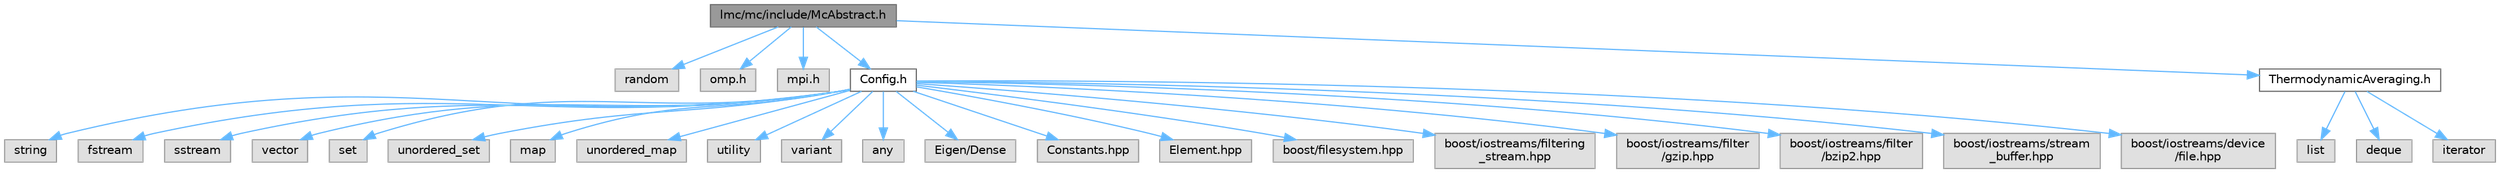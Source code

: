 digraph "lmc/mc/include/McAbstract.h"
{
 // LATEX_PDF_SIZE
  bgcolor="transparent";
  edge [fontname=Helvetica,fontsize=10,labelfontname=Helvetica,labelfontsize=10];
  node [fontname=Helvetica,fontsize=10,shape=box,height=0.2,width=0.4];
  Node1 [id="Node000001",label="lmc/mc/include/McAbstract.h",height=0.2,width=0.4,color="gray40", fillcolor="grey60", style="filled", fontcolor="black",tooltip="File for Monte Carlo Abstract class declaration."];
  Node1 -> Node2 [id="edge1_Node000001_Node000002",color="steelblue1",style="solid",tooltip=" "];
  Node2 [id="Node000002",label="random",height=0.2,width=0.4,color="grey60", fillcolor="#E0E0E0", style="filled",tooltip=" "];
  Node1 -> Node3 [id="edge2_Node000001_Node000003",color="steelblue1",style="solid",tooltip=" "];
  Node3 [id="Node000003",label="omp.h",height=0.2,width=0.4,color="grey60", fillcolor="#E0E0E0", style="filled",tooltip=" "];
  Node1 -> Node4 [id="edge3_Node000001_Node000004",color="steelblue1",style="solid",tooltip=" "];
  Node4 [id="Node000004",label="mpi.h",height=0.2,width=0.4,color="grey60", fillcolor="#E0E0E0", style="filled",tooltip=" "];
  Node1 -> Node5 [id="edge4_Node000001_Node000005",color="steelblue1",style="solid",tooltip=" "];
  Node5 [id="Node000005",label="Config.h",height=0.2,width=0.4,color="grey40", fillcolor="white", style="filled",URL="$Config_8h.html",tooltip="File for the Config class definition."];
  Node5 -> Node6 [id="edge5_Node000005_Node000006",color="steelblue1",style="solid",tooltip=" "];
  Node6 [id="Node000006",label="string",height=0.2,width=0.4,color="grey60", fillcolor="#E0E0E0", style="filled",tooltip=" "];
  Node5 -> Node7 [id="edge6_Node000005_Node000007",color="steelblue1",style="solid",tooltip=" "];
  Node7 [id="Node000007",label="fstream",height=0.2,width=0.4,color="grey60", fillcolor="#E0E0E0", style="filled",tooltip=" "];
  Node5 -> Node8 [id="edge7_Node000005_Node000008",color="steelblue1",style="solid",tooltip=" "];
  Node8 [id="Node000008",label="sstream",height=0.2,width=0.4,color="grey60", fillcolor="#E0E0E0", style="filled",tooltip=" "];
  Node5 -> Node9 [id="edge8_Node000005_Node000009",color="steelblue1",style="solid",tooltip=" "];
  Node9 [id="Node000009",label="vector",height=0.2,width=0.4,color="grey60", fillcolor="#E0E0E0", style="filled",tooltip=" "];
  Node5 -> Node10 [id="edge9_Node000005_Node000010",color="steelblue1",style="solid",tooltip=" "];
  Node10 [id="Node000010",label="set",height=0.2,width=0.4,color="grey60", fillcolor="#E0E0E0", style="filled",tooltip=" "];
  Node5 -> Node11 [id="edge10_Node000005_Node000011",color="steelblue1",style="solid",tooltip=" "];
  Node11 [id="Node000011",label="unordered_set",height=0.2,width=0.4,color="grey60", fillcolor="#E0E0E0", style="filled",tooltip=" "];
  Node5 -> Node12 [id="edge11_Node000005_Node000012",color="steelblue1",style="solid",tooltip=" "];
  Node12 [id="Node000012",label="map",height=0.2,width=0.4,color="grey60", fillcolor="#E0E0E0", style="filled",tooltip=" "];
  Node5 -> Node13 [id="edge12_Node000005_Node000013",color="steelblue1",style="solid",tooltip=" "];
  Node13 [id="Node000013",label="unordered_map",height=0.2,width=0.4,color="grey60", fillcolor="#E0E0E0", style="filled",tooltip=" "];
  Node5 -> Node14 [id="edge13_Node000005_Node000014",color="steelblue1",style="solid",tooltip=" "];
  Node14 [id="Node000014",label="utility",height=0.2,width=0.4,color="grey60", fillcolor="#E0E0E0", style="filled",tooltip=" "];
  Node5 -> Node15 [id="edge14_Node000005_Node000015",color="steelblue1",style="solid",tooltip=" "];
  Node15 [id="Node000015",label="variant",height=0.2,width=0.4,color="grey60", fillcolor="#E0E0E0", style="filled",tooltip=" "];
  Node5 -> Node16 [id="edge15_Node000005_Node000016",color="steelblue1",style="solid",tooltip=" "];
  Node16 [id="Node000016",label="any",height=0.2,width=0.4,color="grey60", fillcolor="#E0E0E0", style="filled",tooltip=" "];
  Node5 -> Node17 [id="edge16_Node000005_Node000017",color="steelblue1",style="solid",tooltip=" "];
  Node17 [id="Node000017",label="Eigen/Dense",height=0.2,width=0.4,color="grey60", fillcolor="#E0E0E0", style="filled",tooltip=" "];
  Node5 -> Node18 [id="edge17_Node000005_Node000018",color="steelblue1",style="solid",tooltip=" "];
  Node18 [id="Node000018",label="Constants.hpp",height=0.2,width=0.4,color="grey60", fillcolor="#E0E0E0", style="filled",tooltip=" "];
  Node5 -> Node19 [id="edge18_Node000005_Node000019",color="steelblue1",style="solid",tooltip=" "];
  Node19 [id="Node000019",label="Element.hpp",height=0.2,width=0.4,color="grey60", fillcolor="#E0E0E0", style="filled",tooltip=" "];
  Node5 -> Node20 [id="edge19_Node000005_Node000020",color="steelblue1",style="solid",tooltip=" "];
  Node20 [id="Node000020",label="boost/filesystem.hpp",height=0.2,width=0.4,color="grey60", fillcolor="#E0E0E0", style="filled",tooltip=" "];
  Node5 -> Node21 [id="edge20_Node000005_Node000021",color="steelblue1",style="solid",tooltip=" "];
  Node21 [id="Node000021",label="boost/iostreams/filtering\l_stream.hpp",height=0.2,width=0.4,color="grey60", fillcolor="#E0E0E0", style="filled",tooltip=" "];
  Node5 -> Node22 [id="edge21_Node000005_Node000022",color="steelblue1",style="solid",tooltip=" "];
  Node22 [id="Node000022",label="boost/iostreams/filter\l/gzip.hpp",height=0.2,width=0.4,color="grey60", fillcolor="#E0E0E0", style="filled",tooltip=" "];
  Node5 -> Node23 [id="edge22_Node000005_Node000023",color="steelblue1",style="solid",tooltip=" "];
  Node23 [id="Node000023",label="boost/iostreams/filter\l/bzip2.hpp",height=0.2,width=0.4,color="grey60", fillcolor="#E0E0E0", style="filled",tooltip=" "];
  Node5 -> Node24 [id="edge23_Node000005_Node000024",color="steelblue1",style="solid",tooltip=" "];
  Node24 [id="Node000024",label="boost/iostreams/stream\l_buffer.hpp",height=0.2,width=0.4,color="grey60", fillcolor="#E0E0E0", style="filled",tooltip=" "];
  Node5 -> Node25 [id="edge24_Node000005_Node000025",color="steelblue1",style="solid",tooltip=" "];
  Node25 [id="Node000025",label="boost/iostreams/device\l/file.hpp",height=0.2,width=0.4,color="grey60", fillcolor="#E0E0E0", style="filled",tooltip=" "];
  Node1 -> Node26 [id="edge25_Node000001_Node000026",color="steelblue1",style="solid",tooltip=" "];
  Node26 [id="Node000026",label="ThermodynamicAveraging.h",height=0.2,width=0.4,color="grey40", fillcolor="white", style="filled",URL="$ThermodynamicAveraging_8h.html",tooltip="File for ThermodynamicAveraging class declaration."];
  Node26 -> Node27 [id="edge26_Node000026_Node000027",color="steelblue1",style="solid",tooltip=" "];
  Node27 [id="Node000027",label="list",height=0.2,width=0.4,color="grey60", fillcolor="#E0E0E0", style="filled",tooltip=" "];
  Node26 -> Node28 [id="edge27_Node000026_Node000028",color="steelblue1",style="solid",tooltip=" "];
  Node28 [id="Node000028",label="deque",height=0.2,width=0.4,color="grey60", fillcolor="#E0E0E0", style="filled",tooltip=" "];
  Node26 -> Node29 [id="edge28_Node000026_Node000029",color="steelblue1",style="solid",tooltip=" "];
  Node29 [id="Node000029",label="iterator",height=0.2,width=0.4,color="grey60", fillcolor="#E0E0E0", style="filled",tooltip=" "];
}
